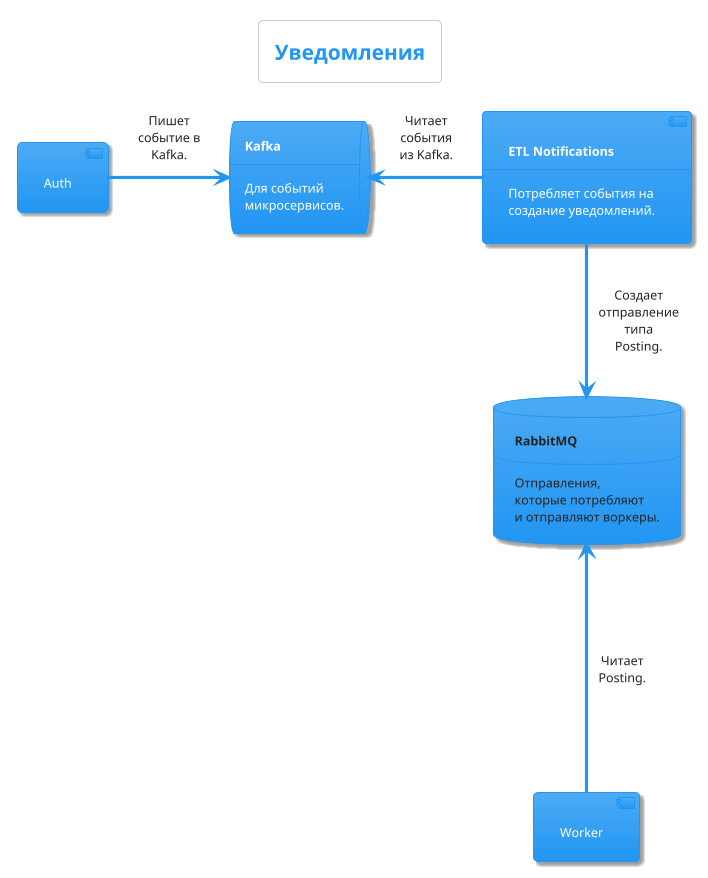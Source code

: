 @startuml to_be
!theme materia
skinparam actorStyle awesome
skinparam packageStyle rectangle
skinparam maxmessagesize 60
skinparam backgroundColor white

title Уведомления

queue Kafka [
  <b>Kafka
  ----
  Для событий
  микросервисов.
]

component NotificationsETL [
  <b>ETL Notifications
  ----
  Потребляет события на
  создание уведомлений.
]
database PostingsDB [
  <b>RabbitMQ
  ----
  Отправления,
  которые потребляют
  и отправляют воркеры.
]

[Auth] --right--> Kafka: "Пишет событие в Kafka."
NotificationsETL --left--> Kafka: "Читает события из Kafka."
NotificationsETL -down-> PostingsDB: "Создает отправление типа Posting."
[Worker] --up--> PostingsDB: Читает Posting.

@enduml
